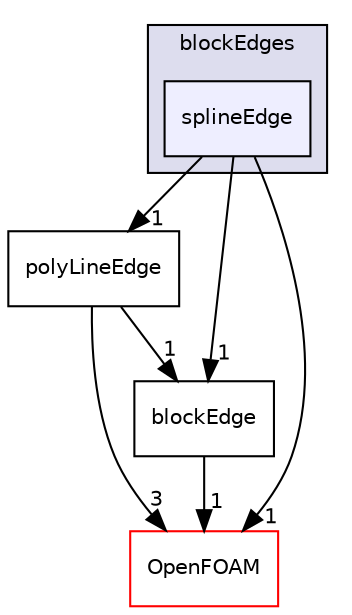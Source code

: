 digraph "src/mesh/blockMesh/blockEdges/splineEdge" {
  bgcolor=transparent;
  compound=true
  node [ fontsize="10", fontname="Helvetica"];
  edge [ labelfontsize="10", labelfontname="Helvetica"];
  subgraph clusterdir_2be04f7008d0f59dcfa6d7f2ed1ae216 {
    graph [ bgcolor="#ddddee", pencolor="black", label="blockEdges" fontname="Helvetica", fontsize="10", URL="dir_2be04f7008d0f59dcfa6d7f2ed1ae216.html"]
  dir_f99f793d9bc558f9b3edddefe2cb8d84 [shape=box, label="splineEdge", style="filled", fillcolor="#eeeeff", pencolor="black", URL="dir_f99f793d9bc558f9b3edddefe2cb8d84.html"];
  }
  dir_39904b6b6ba59c4308c49dfc1c5e33c5 [shape=box label="polyLineEdge" URL="dir_39904b6b6ba59c4308c49dfc1c5e33c5.html"];
  dir_c5473ff19b20e6ec4dfe5c310b3778a8 [shape=box label="OpenFOAM" color="red" URL="dir_c5473ff19b20e6ec4dfe5c310b3778a8.html"];
  dir_a06eaa1db3dcb24dc2dac6400bb2f129 [shape=box label="blockEdge" URL="dir_a06eaa1db3dcb24dc2dac6400bb2f129.html"];
  dir_39904b6b6ba59c4308c49dfc1c5e33c5->dir_c5473ff19b20e6ec4dfe5c310b3778a8 [headlabel="3", labeldistance=1.5 headhref="dir_001904_002151.html"];
  dir_39904b6b6ba59c4308c49dfc1c5e33c5->dir_a06eaa1db3dcb24dc2dac6400bb2f129 [headlabel="1", labeldistance=1.5 headhref="dir_001904_001900.html"];
  dir_f99f793d9bc558f9b3edddefe2cb8d84->dir_39904b6b6ba59c4308c49dfc1c5e33c5 [headlabel="1", labeldistance=1.5 headhref="dir_001907_001904.html"];
  dir_f99f793d9bc558f9b3edddefe2cb8d84->dir_c5473ff19b20e6ec4dfe5c310b3778a8 [headlabel="1", labeldistance=1.5 headhref="dir_001907_002151.html"];
  dir_f99f793d9bc558f9b3edddefe2cb8d84->dir_a06eaa1db3dcb24dc2dac6400bb2f129 [headlabel="1", labeldistance=1.5 headhref="dir_001907_001900.html"];
  dir_a06eaa1db3dcb24dc2dac6400bb2f129->dir_c5473ff19b20e6ec4dfe5c310b3778a8 [headlabel="1", labeldistance=1.5 headhref="dir_001900_002151.html"];
}
